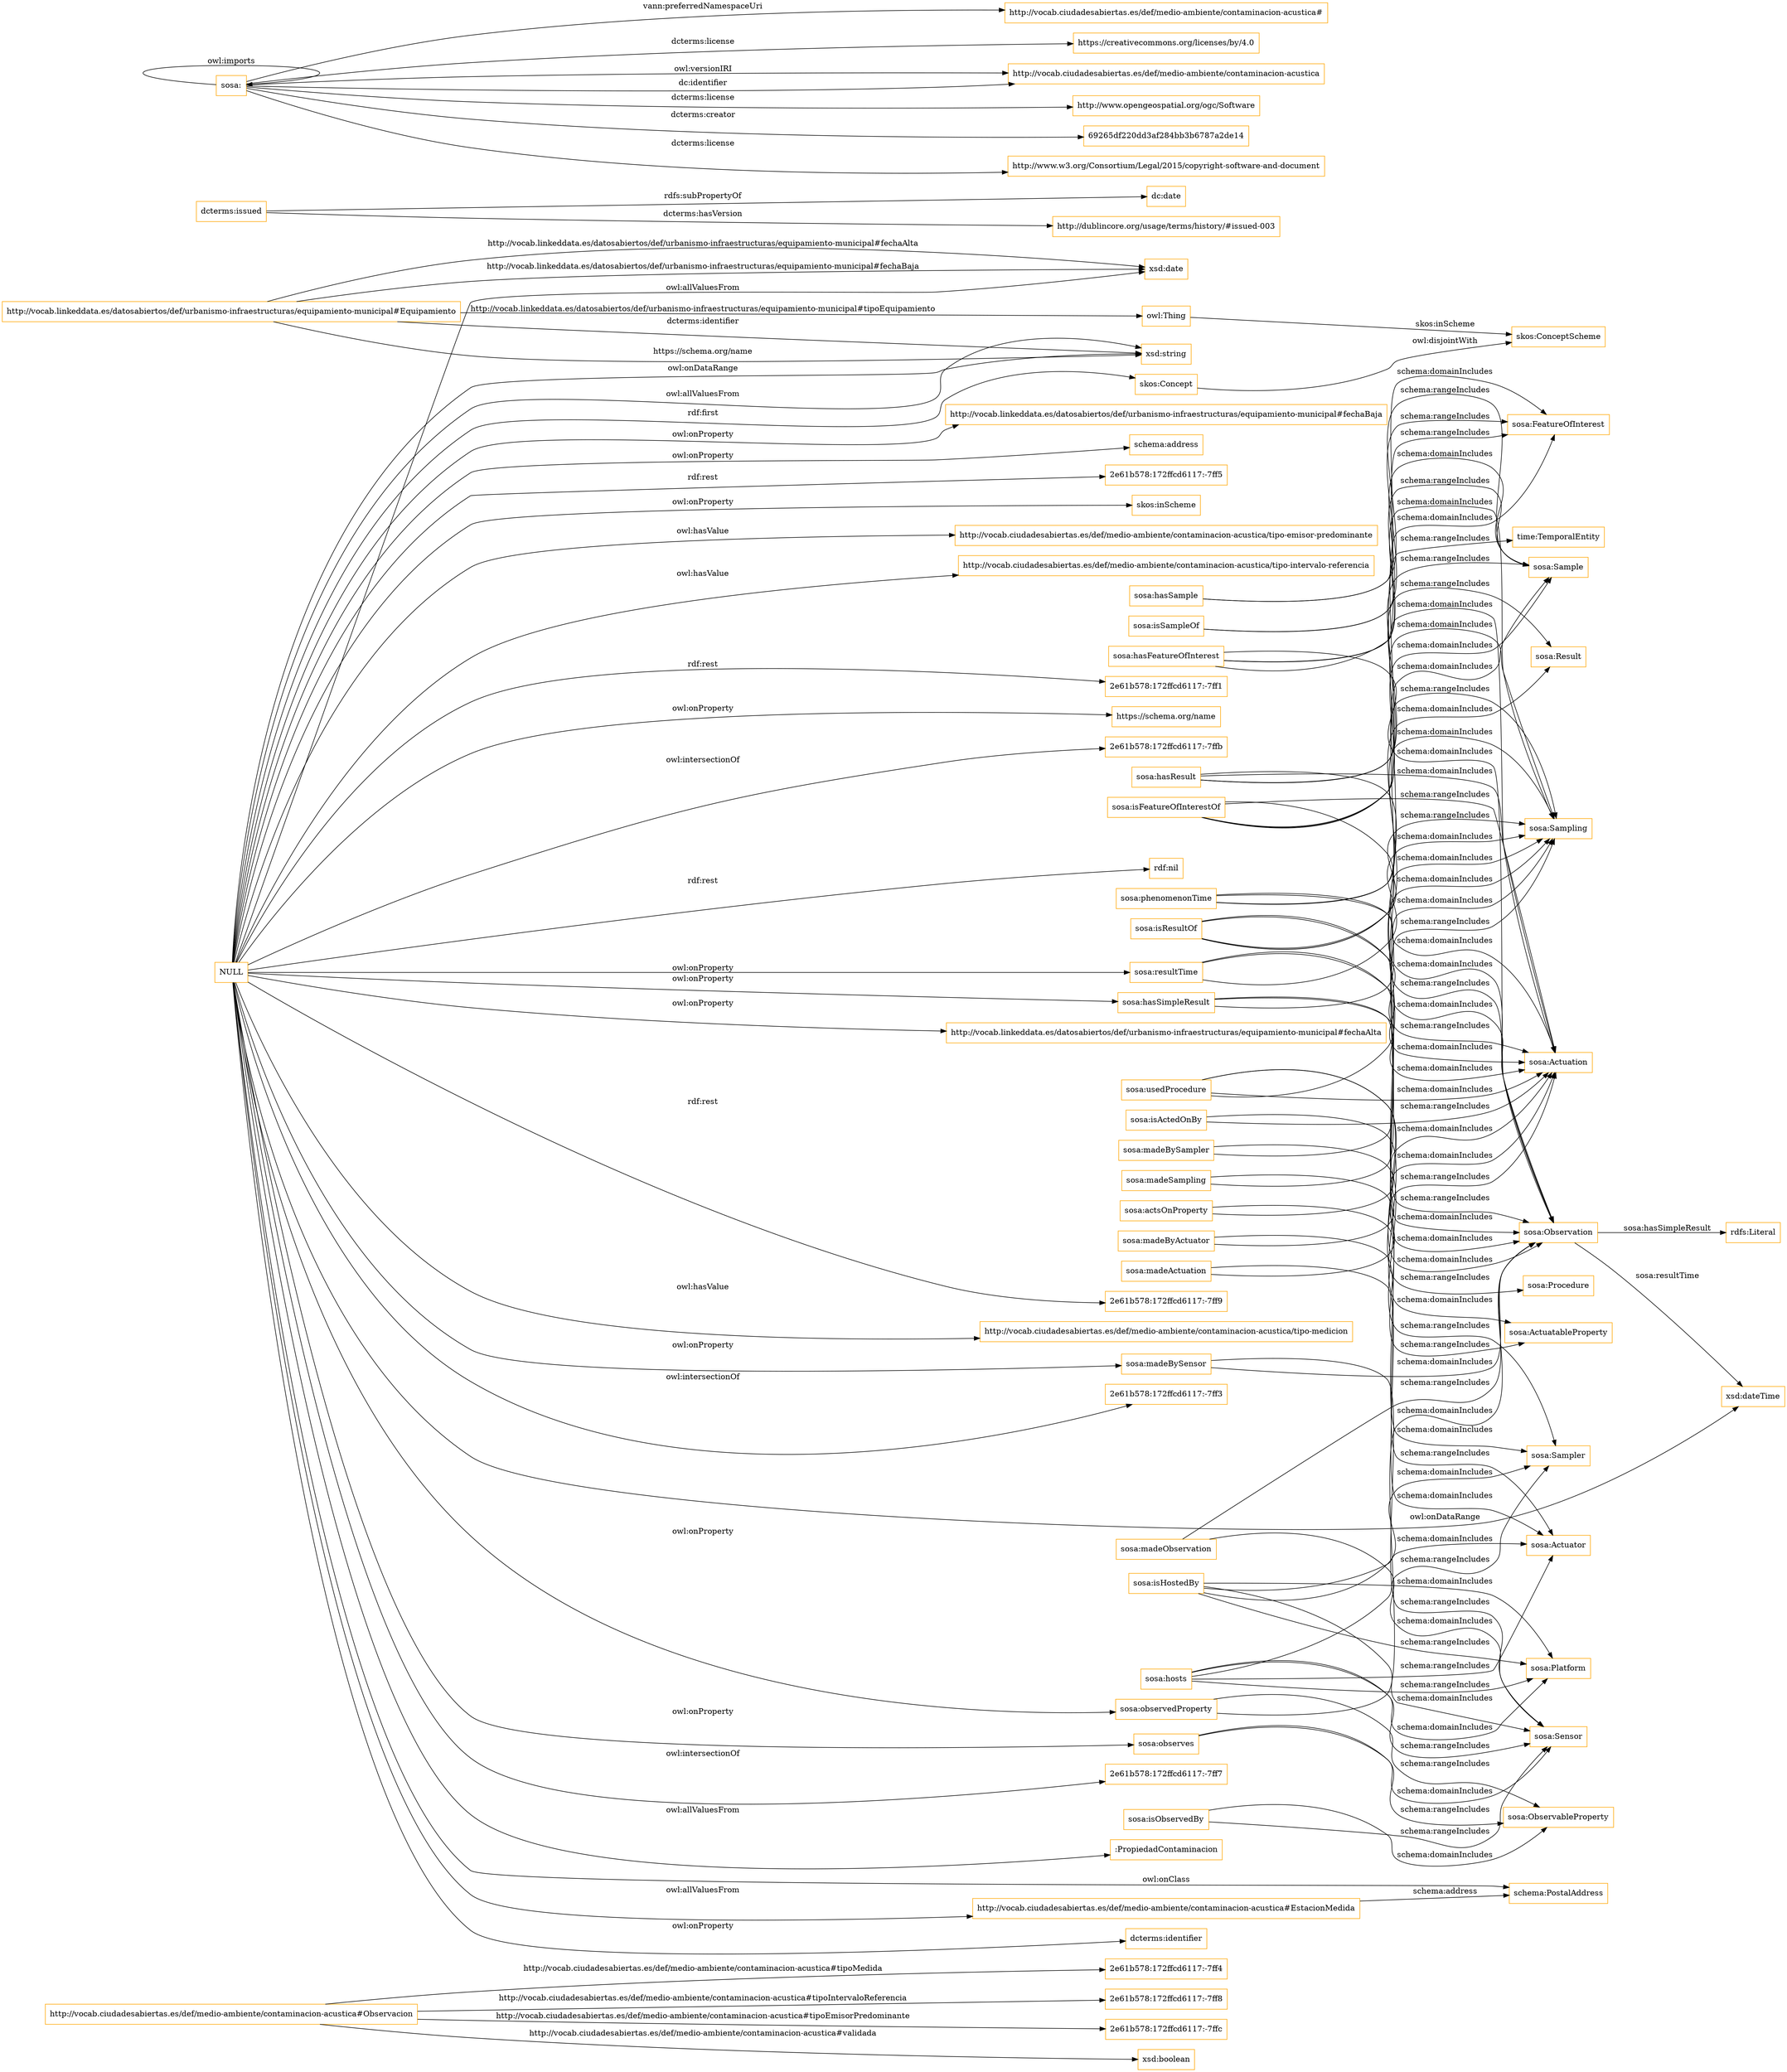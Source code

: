 digraph ar2dtool_diagram { 
rankdir=LR;
size="1501"
node [shape = rectangle, color="orange"]; "2e61b578:172ffcd6117:-7ff4" "sosa:ObservableProperty" ":PropiedadContaminacion" "schema:PostalAddress" "sosa:Observation" "skos:ConceptScheme" "2e61b578:172ffcd6117:-7ff8" "http://vocab.ciudadesabiertas.es/def/medio-ambiente/contaminacion-acustica#EstacionMedida" "2e61b578:172ffcd6117:-7ffc" "sosa:Sensor" "http://vocab.linkeddata.es/datosabiertos/def/urbanismo-infraestructuras/equipamiento-municipal#Equipamiento" "skos:Concept" "http://vocab.ciudadesabiertas.es/def/medio-ambiente/contaminacion-acustica#Observacion" "sosa:FeatureOfInterest" "sosa:Actuation" "sosa:Platform" "sosa:ActuatableProperty" "sosa:Actuator" "sosa:Sample" "time:TemporalEntity" "sosa:Sampling" "sosa:Procedure" "sosa:Result" "sosa:Sampler" ; /*classes style*/
	"sosa:hasSimpleResult" -> "sosa:Observation" [ label = "schema:domainIncludes" ];
	"sosa:hasSimpleResult" -> "sosa:Actuation" [ label = "schema:domainIncludes" ];
	"sosa:hasSimpleResult" -> "sosa:Sampling" [ label = "schema:domainIncludes" ];
	"NULL" -> "xsd:date" [ label = "owl:allValuesFrom" ];
	"NULL" -> "sosa:hasSimpleResult" [ label = "owl:onProperty" ];
	"NULL" -> "http://vocab.ciudadesabiertas.es/def/medio-ambiente/contaminacion-acustica/tipo-emisor-predominante" [ label = "owl:hasValue" ];
	"NULL" -> "http://vocab.ciudadesabiertas.es/def/medio-ambiente/contaminacion-acustica/tipo-intervalo-referencia" [ label = "owl:hasValue" ];
	"NULL" -> "xsd:dateTime" [ label = "owl:onDataRange" ];
	"NULL" -> ":PropiedadContaminacion" [ label = "owl:allValuesFrom" ];
	"NULL" -> "schema:PostalAddress" [ label = "owl:onClass" ];
	"NULL" -> "2e61b578:172ffcd6117:-7ff1" [ label = "rdf:rest" ];
	"NULL" -> "https://schema.org/name" [ label = "owl:onProperty" ];
	"NULL" -> "2e61b578:172ffcd6117:-7ffb" [ label = "owl:intersectionOf" ];
	"NULL" -> "http://vocab.ciudadesabiertas.es/def/medio-ambiente/contaminacion-acustica#EstacionMedida" [ label = "owl:allValuesFrom" ];
	"NULL" -> "skos:Concept" [ label = "rdf:first" ];
	"NULL" -> "sosa:resultTime" [ label = "owl:onProperty" ];
	"NULL" -> "rdf:nil" [ label = "rdf:rest" ];
	"NULL" -> "xsd:string" [ label = "owl:onDataRange" ];
	"NULL" -> "http://vocab.linkeddata.es/datosabiertos/def/urbanismo-infraestructuras/equipamiento-municipal#fechaAlta" [ label = "owl:onProperty" ];
	"NULL" -> "2e61b578:172ffcd6117:-7ff9" [ label = "rdf:rest" ];
	"NULL" -> "http://vocab.ciudadesabiertas.es/def/medio-ambiente/contaminacion-acustica/tipo-medicion" [ label = "owl:hasValue" ];
	"NULL" -> "2e61b578:172ffcd6117:-7ff3" [ label = "owl:intersectionOf" ];
	"NULL" -> "2e61b578:172ffcd6117:-7ff7" [ label = "owl:intersectionOf" ];
	"NULL" -> "sosa:observedProperty" [ label = "owl:onProperty" ];
	"NULL" -> "sosa:madeBySensor" [ label = "owl:onProperty" ];
	"NULL" -> "dcterms:identifier" [ label = "owl:onProperty" ];
	"NULL" -> "http://vocab.linkeddata.es/datosabiertos/def/urbanismo-infraestructuras/equipamiento-municipal#fechaBaja" [ label = "owl:onProperty" ];
	"NULL" -> "sosa:observes" [ label = "owl:onProperty" ];
	"NULL" -> "schema:address" [ label = "owl:onProperty" ];
	"NULL" -> "xsd:string" [ label = "owl:allValuesFrom" ];
	"NULL" -> "2e61b578:172ffcd6117:-7ff5" [ label = "rdf:rest" ];
	"NULL" -> "skos:inScheme" [ label = "owl:onProperty" ];
	"sosa:isSampleOf" -> "sosa:FeatureOfInterest" [ label = "schema:rangeIncludes" ];
	"sosa:isSampleOf" -> "sosa:Sample" [ label = "schema:domainIncludes" ];
	"skos:Concept" -> "skos:ConceptScheme" [ label = "owl:disjointWith" ];
	"sosa:resultTime" -> "sosa:Observation" [ label = "schema:domainIncludes" ];
	"sosa:resultTime" -> "sosa:Actuation" [ label = "schema:domainIncludes" ];
	"sosa:resultTime" -> "sosa:Sampling" [ label = "schema:domainIncludes" ];
	"sosa:madeSampling" -> "sosa:Sampling" [ label = "schema:rangeIncludes" ];
	"sosa:madeSampling" -> "sosa:Sampler" [ label = "schema:domainIncludes" ];
	"sosa:madeActuation" -> "sosa:Actuation" [ label = "schema:rangeIncludes" ];
	"sosa:madeActuation" -> "sosa:Actuator" [ label = "schema:domainIncludes" ];
	"dcterms:issued" -> "dc:date" [ label = "rdfs:subPropertyOf" ];
	"dcterms:issued" -> "http://dublincore.org/usage/terms/history/#issued-003" [ label = "dcterms:hasVersion" ];
	"sosa:madeObservation" -> "sosa:Observation" [ label = "schema:rangeIncludes" ];
	"sosa:madeObservation" -> "sosa:Sensor" [ label = "schema:domainIncludes" ];
	"sosa:madeBySensor" -> "sosa:Sensor" [ label = "schema:rangeIncludes" ];
	"sosa:madeBySensor" -> "sosa:Observation" [ label = "schema:domainIncludes" ];
	"sosa:hasSample" -> "sosa:Sample" [ label = "schema:rangeIncludes" ];
	"sosa:hasSample" -> "sosa:FeatureOfInterest" [ label = "schema:domainIncludes" ];
	"sosa:hasResult" -> "sosa:Sampling" [ label = "schema:domainIncludes" ];
	"sosa:hasResult" -> "sosa:Actuation" [ label = "schema:domainIncludes" ];
	"sosa:hasResult" -> "sosa:Observation" [ label = "schema:domainIncludes" ];
	"sosa:hasResult" -> "sosa:Result" [ label = "schema:rangeIncludes" ];
	"sosa:hasResult" -> "sosa:Sample" [ label = "schema:rangeIncludes" ];
	"sosa:phenomenonTime" -> "time:TemporalEntity" [ label = "schema:rangeIncludes" ];
	"sosa:phenomenonTime" -> "sosa:Sampling" [ label = "schema:domainIncludes" ];
	"sosa:phenomenonTime" -> "sosa:Observation" [ label = "schema:domainIncludes" ];
	"sosa:phenomenonTime" -> "sosa:Actuation" [ label = "schema:domainIncludes" ];
	"sosa:observedProperty" -> "sosa:ObservableProperty" [ label = "schema:rangeIncludes" ];
	"sosa:observedProperty" -> "sosa:Observation" [ label = "schema:domainIncludes" ];
	"sosa:" -> "http://vocab.ciudadesabiertas.es/def/medio-ambiente/contaminacion-acustica#" [ label = "vann:preferredNamespaceUri" ];
	"sosa:" -> "https://creativecommons.org/licenses/by/4.0" [ label = "dcterms:license" ];
	"sosa:" -> "http://vocab.ciudadesabiertas.es/def/medio-ambiente/contaminacion-acustica" [ label = "owl:versionIRI" ];
	"sosa:" -> "sosa:" [ label = "owl:imports" ];
	"sosa:" -> "http://vocab.ciudadesabiertas.es/def/medio-ambiente/contaminacion-acustica" [ label = "dc:identifier" ];
	"sosa:" -> "http://www.opengeospatial.org/ogc/Software" [ label = "dcterms:license" ];
	"sosa:" -> "69265df220dd3af284bb3b6787a2de14" [ label = "dcterms:creator" ];
	"sosa:" -> "http://www.w3.org/Consortium/Legal/2015/copyright-software-and-document" [ label = "dcterms:license" ];
	"sosa:isHostedBy" -> "sosa:Platform" [ label = "schema:rangeIncludes" ];
	"sosa:isHostedBy" -> "sosa:Platform" [ label = "schema:domainIncludes" ];
	"sosa:isHostedBy" -> "sosa:Sampler" [ label = "schema:domainIncludes" ];
	"sosa:isHostedBy" -> "sosa:Sensor" [ label = "schema:domainIncludes" ];
	"sosa:isHostedBy" -> "sosa:Actuator" [ label = "schema:domainIncludes" ];
	"sosa:isFeatureOfInterestOf" -> "sosa:FeatureOfInterest" [ label = "schema:domainIncludes" ];
	"sosa:isFeatureOfInterestOf" -> "sosa:Actuation" [ label = "schema:rangeIncludes" ];
	"sosa:isFeatureOfInterestOf" -> "sosa:Sampling" [ label = "schema:rangeIncludes" ];
	"sosa:isFeatureOfInterestOf" -> "sosa:Observation" [ label = "schema:rangeIncludes" ];
	"sosa:isFeatureOfInterestOf" -> "sosa:Sample" [ label = "schema:domainIncludes" ];
	"sosa:isResultOf" -> "sosa:Sample" [ label = "schema:domainIncludes" ];
	"sosa:isResultOf" -> "sosa:Actuation" [ label = "schema:rangeIncludes" ];
	"sosa:isResultOf" -> "sosa:Observation" [ label = "schema:rangeIncludes" ];
	"sosa:isResultOf" -> "sosa:Sampling" [ label = "schema:rangeIncludes" ];
	"sosa:isResultOf" -> "sosa:Result" [ label = "schema:domainIncludes" ];
	"sosa:isObservedBy" -> "sosa:Sensor" [ label = "schema:rangeIncludes" ];
	"sosa:isObservedBy" -> "sosa:ObservableProperty" [ label = "schema:domainIncludes" ];
	"sosa:hasFeatureOfInterest" -> "sosa:Observation" [ label = "schema:domainIncludes" ];
	"sosa:hasFeatureOfInterest" -> "sosa:FeatureOfInterest" [ label = "schema:rangeIncludes" ];
	"sosa:hasFeatureOfInterest" -> "sosa:Sampling" [ label = "schema:domainIncludes" ];
	"sosa:hasFeatureOfInterest" -> "sosa:Actuation" [ label = "schema:domainIncludes" ];
	"sosa:hasFeatureOfInterest" -> "sosa:Sample" [ label = "schema:rangeIncludes" ];
	"sosa:isActedOnBy" -> "sosa:Actuation" [ label = "schema:rangeIncludes" ];
	"sosa:isActedOnBy" -> "sosa:ActuatableProperty" [ label = "schema:domainIncludes" ];
	"sosa:hosts" -> "sosa:Platform" [ label = "schema:rangeIncludes" ];
	"sosa:hosts" -> "sosa:Actuator" [ label = "schema:rangeIncludes" ];
	"sosa:hosts" -> "sosa:Sampler" [ label = "schema:rangeIncludes" ];
	"sosa:hosts" -> "sosa:Sensor" [ label = "schema:rangeIncludes" ];
	"sosa:hosts" -> "sosa:Platform" [ label = "schema:domainIncludes" ];
	"sosa:actsOnProperty" -> "sosa:ActuatableProperty" [ label = "schema:rangeIncludes" ];
	"sosa:actsOnProperty" -> "sosa:Actuation" [ label = "schema:domainIncludes" ];
	"sosa:observes" -> "sosa:ObservableProperty" [ label = "schema:rangeIncludes" ];
	"sosa:observes" -> "sosa:Sensor" [ label = "schema:domainIncludes" ];
	"sosa:madeBySampler" -> "sosa:Sampler" [ label = "schema:rangeIncludes" ];
	"sosa:madeBySampler" -> "sosa:Sampling" [ label = "schema:domainIncludes" ];
	"sosa:madeByActuator" -> "sosa:Actuator" [ label = "schema:rangeIncludes" ];
	"sosa:madeByActuator" -> "sosa:Actuation" [ label = "schema:domainIncludes" ];
	"sosa:usedProcedure" -> "sosa:Procedure" [ label = "schema:rangeIncludes" ];
	"sosa:usedProcedure" -> "sosa:Sampling" [ label = "schema:domainIncludes" ];
	"sosa:usedProcedure" -> "sosa:Observation" [ label = "schema:domainIncludes" ];
	"sosa:usedProcedure" -> "sosa:Actuation" [ label = "schema:domainIncludes" ];
	"http://vocab.linkeddata.es/datosabiertos/def/urbanismo-infraestructuras/equipamiento-municipal#Equipamiento" -> "owl:Thing" [ label = "http://vocab.linkeddata.es/datosabiertos/def/urbanismo-infraestructuras/equipamiento-municipal#tipoEquipamiento" ];
	"sosa:Observation" -> "rdfs:Literal" [ label = "sosa:hasSimpleResult" ];
	"http://vocab.ciudadesabiertas.es/def/medio-ambiente/contaminacion-acustica#Observacion" -> "xsd:boolean" [ label = "http://vocab.ciudadesabiertas.es/def/medio-ambiente/contaminacion-acustica#validada" ];
	"http://vocab.linkeddata.es/datosabiertos/def/urbanismo-infraestructuras/equipamiento-municipal#Equipamiento" -> "xsd:string" [ label = "dcterms:identifier" ];
	"http://vocab.ciudadesabiertas.es/def/medio-ambiente/contaminacion-acustica#Observacion" -> "2e61b578:172ffcd6117:-7ff8" [ label = "http://vocab.ciudadesabiertas.es/def/medio-ambiente/contaminacion-acustica#tipoIntervaloReferencia" ];
	"sosa:Observation" -> "xsd:dateTime" [ label = "sosa:resultTime" ];
	"owl:Thing" -> "skos:ConceptScheme" [ label = "skos:inScheme" ];
	"http://vocab.ciudadesabiertas.es/def/medio-ambiente/contaminacion-acustica#Observacion" -> "2e61b578:172ffcd6117:-7ff4" [ label = "http://vocab.ciudadesabiertas.es/def/medio-ambiente/contaminacion-acustica#tipoMedida" ];
	"http://vocab.linkeddata.es/datosabiertos/def/urbanismo-infraestructuras/equipamiento-municipal#Equipamiento" -> "xsd:string" [ label = "https://schema.org/name" ];
	"http://vocab.linkeddata.es/datosabiertos/def/urbanismo-infraestructuras/equipamiento-municipal#Equipamiento" -> "xsd:date" [ label = "http://vocab.linkeddata.es/datosabiertos/def/urbanismo-infraestructuras/equipamiento-municipal#fechaBaja" ];
	"http://vocab.ciudadesabiertas.es/def/medio-ambiente/contaminacion-acustica#EstacionMedida" -> "schema:PostalAddress" [ label = "schema:address" ];
	"http://vocab.ciudadesabiertas.es/def/medio-ambiente/contaminacion-acustica#Observacion" -> "2e61b578:172ffcd6117:-7ffc" [ label = "http://vocab.ciudadesabiertas.es/def/medio-ambiente/contaminacion-acustica#tipoEmisorPredominante" ];
	"http://vocab.linkeddata.es/datosabiertos/def/urbanismo-infraestructuras/equipamiento-municipal#Equipamiento" -> "xsd:date" [ label = "http://vocab.linkeddata.es/datosabiertos/def/urbanismo-infraestructuras/equipamiento-municipal#fechaAlta" ];

}
